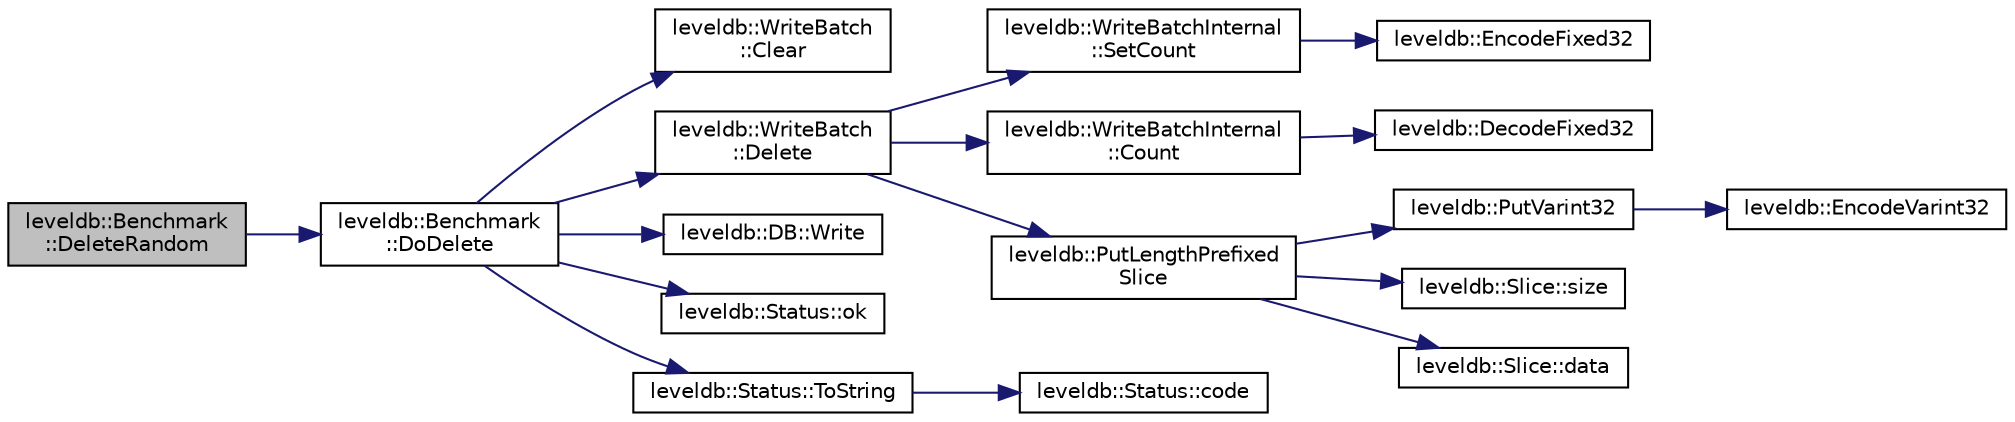 digraph "leveldb::Benchmark::DeleteRandom"
{
  edge [fontname="Helvetica",fontsize="10",labelfontname="Helvetica",labelfontsize="10"];
  node [fontname="Helvetica",fontsize="10",shape=record];
  rankdir="LR";
  Node1 [label="leveldb::Benchmark\l::DeleteRandom",height=0.2,width=0.4,color="black", fillcolor="grey75", style="filled" fontcolor="black"];
  Node1 -> Node2 [color="midnightblue",fontsize="10",style="solid"];
  Node2 [label="leveldb::Benchmark\l::DoDelete",height=0.2,width=0.4,color="black", fillcolor="white", style="filled",URL="$classleveldb_1_1_benchmark.html#a987ec13830ab5ac11f152b23c6bddc95"];
  Node2 -> Node3 [color="midnightblue",fontsize="10",style="solid"];
  Node3 [label="leveldb::WriteBatch\l::Clear",height=0.2,width=0.4,color="black", fillcolor="white", style="filled",URL="$classleveldb_1_1_write_batch.html#afd5058344dc9be113919a5110129006f"];
  Node2 -> Node4 [color="midnightblue",fontsize="10",style="solid"];
  Node4 [label="leveldb::WriteBatch\l::Delete",height=0.2,width=0.4,color="black", fillcolor="white", style="filled",URL="$classleveldb_1_1_write_batch.html#a473da7f94483dab253cc36b7b231ce53"];
  Node4 -> Node5 [color="midnightblue",fontsize="10",style="solid"];
  Node5 [label="leveldb::WriteBatchInternal\l::SetCount",height=0.2,width=0.4,color="black", fillcolor="white", style="filled",URL="$classleveldb_1_1_write_batch_internal.html#ae03d20619da53aae175dd28d61c90bd9"];
  Node5 -> Node6 [color="midnightblue",fontsize="10",style="solid"];
  Node6 [label="leveldb::EncodeFixed32",height=0.2,width=0.4,color="black", fillcolor="white", style="filled",URL="$namespaceleveldb.html#a265d1eea2e5d8e42cf86372ed4904886"];
  Node4 -> Node7 [color="midnightblue",fontsize="10",style="solid"];
  Node7 [label="leveldb::WriteBatchInternal\l::Count",height=0.2,width=0.4,color="black", fillcolor="white", style="filled",URL="$classleveldb_1_1_write_batch_internal.html#a5270ca4567dbae1524005ad14e0698e3"];
  Node7 -> Node8 [color="midnightblue",fontsize="10",style="solid"];
  Node8 [label="leveldb::DecodeFixed32",height=0.2,width=0.4,color="black", fillcolor="white", style="filled",URL="$namespaceleveldb.html#adae574304f9d1ed3e95742167cd449a9"];
  Node4 -> Node9 [color="midnightblue",fontsize="10",style="solid"];
  Node9 [label="leveldb::PutLengthPrefixed\lSlice",height=0.2,width=0.4,color="black", fillcolor="white", style="filled",URL="$namespaceleveldb.html#a98eaeea7300aa4f9b56303ffa27581af"];
  Node9 -> Node10 [color="midnightblue",fontsize="10",style="solid"];
  Node10 [label="leveldb::PutVarint32",height=0.2,width=0.4,color="black", fillcolor="white", style="filled",URL="$namespaceleveldb.html#ab00e282f3fd7058b8a41afcf4b56e685"];
  Node10 -> Node11 [color="midnightblue",fontsize="10",style="solid"];
  Node11 [label="leveldb::EncodeVarint32",height=0.2,width=0.4,color="black", fillcolor="white", style="filled",URL="$namespaceleveldb.html#ac5e7a0e0356b856317349a870e3bfb41"];
  Node9 -> Node12 [color="midnightblue",fontsize="10",style="solid"];
  Node12 [label="leveldb::Slice::size",height=0.2,width=0.4,color="black", fillcolor="white", style="filled",URL="$classleveldb_1_1_slice.html#a947d3173f04f8a30553e89046daf91d5"];
  Node9 -> Node13 [color="midnightblue",fontsize="10",style="solid"];
  Node13 [label="leveldb::Slice::data",height=0.2,width=0.4,color="black", fillcolor="white", style="filled",URL="$classleveldb_1_1_slice.html#aa64861043d9deee6889461bf0593cf73"];
  Node2 -> Node14 [color="midnightblue",fontsize="10",style="solid"];
  Node14 [label="leveldb::DB::Write",height=0.2,width=0.4,color="black", fillcolor="white", style="filled",URL="$classleveldb_1_1_d_b.html#ae0b6ded8c8e0b88ff70190bf7a0c086c"];
  Node2 -> Node15 [color="midnightblue",fontsize="10",style="solid"];
  Node15 [label="leveldb::Status::ok",height=0.2,width=0.4,color="black", fillcolor="white", style="filled",URL="$classleveldb_1_1_status.html#ab31e89a858c766716e3dc952be857c65"];
  Node2 -> Node16 [color="midnightblue",fontsize="10",style="solid"];
  Node16 [label="leveldb::Status::ToString",height=0.2,width=0.4,color="black", fillcolor="white", style="filled",URL="$classleveldb_1_1_status.html#aa8b56d8fe2cd1873778de5d1e5407866"];
  Node16 -> Node17 [color="midnightblue",fontsize="10",style="solid"];
  Node17 [label="leveldb::Status::code",height=0.2,width=0.4,color="black", fillcolor="white", style="filled",URL="$classleveldb_1_1_status.html#a7e1c5239636c9e0ffff6df6144f32af3"];
}
